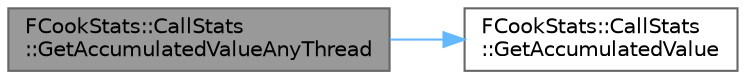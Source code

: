 digraph "FCookStats::CallStats::GetAccumulatedValueAnyThread"
{
 // INTERACTIVE_SVG=YES
 // LATEX_PDF_SIZE
  bgcolor="transparent";
  edge [fontname=Helvetica,fontsize=10,labelfontname=Helvetica,labelfontsize=10];
  node [fontname=Helvetica,fontsize=10,shape=box,height=0.2,width=0.4];
  rankdir="LR";
  Node1 [id="Node000001",label="FCookStats::CallStats\l::GetAccumulatedValueAnyThread",height=0.2,width=0.4,color="gray40", fillcolor="grey60", style="filled", fontcolor="black",tooltip="Make it easier to access an accumulator using a uniform, stronly typed interface."];
  Node1 -> Node2 [id="edge1_Node000001_Node000002",color="steelblue1",style="solid",tooltip=" "];
  Node2 [id="Node000002",label="FCookStats::CallStats\l::GetAccumulatedValue",height=0.2,width=0.4,color="grey40", fillcolor="white", style="filled",URL="$dc/d72/structFCookStats_1_1CallStats.html#a9a3ee79eb6ab83a9b54e182d0a0d99b7",tooltip="Make it easier to access an accumulator using a uniform, stronly typed interface."];
}
